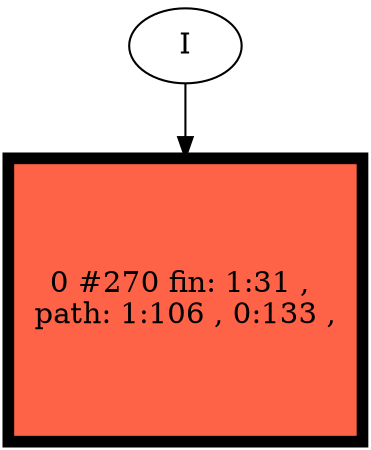// produced with flexfringe // 
digraph DFA {
	0 [label="root" shape=box];
		I -> 0;
	0 [ label="0 #270 fin: 1:31 , 
 path: 1:106 , 0:133 , " , style=filled, fillcolor="tomato", width=1.88739, height=1.88739, penwidth=5.60212];
}
